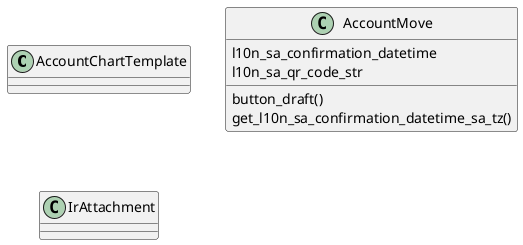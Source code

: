 @startuml classes_l10n_sa
set namespaceSeparator none
class "AccountChartTemplate" as odoo_src.odoo.addons.l10n_sa.models.template_sa.AccountChartTemplate {
}
class "AccountMove" as odoo_src.odoo.addons.l10n_sa.models.account_move.AccountMove {
  l10n_sa_confirmation_datetime
  l10n_sa_qr_code_str
  button_draft()
  get_l10n_sa_confirmation_datetime_sa_tz()
}
class "IrAttachment" as odoo_src.odoo.addons.l10n_sa.models.ir_attachment.IrAttachment {
}
@enduml
